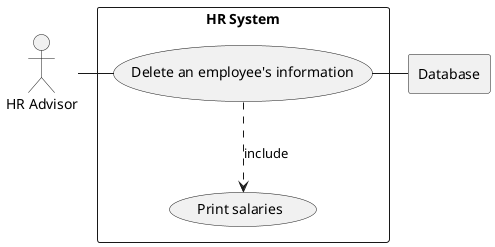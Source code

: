 @startuml
'https://plantuml.com/sequence-diagram
actor HR as "HR Advisor"

rectangle Database

rectangle "HR System" {
    usecase UC4 as "Delete an employee's information"

    usecase UCa as "Print salaries"

    HR - UC4
    UC4 ..> UCa : include
    UC4 - Database
}

@enduml